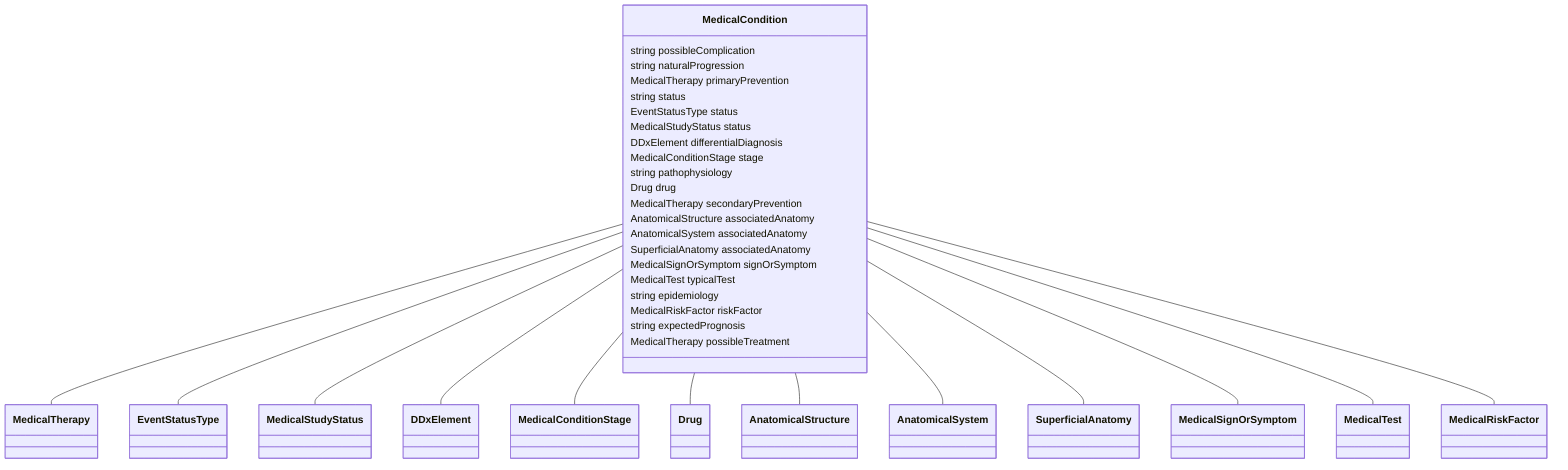 classDiagram
  MedicalCondition -- MedicalTherapy
  MedicalCondition -- EventStatusType
  MedicalCondition -- MedicalStudyStatus
  MedicalCondition -- DDxElement
  MedicalCondition -- MedicalConditionStage
  MedicalCondition -- Drug
  MedicalCondition -- AnatomicalStructure
  MedicalCondition -- AnatomicalSystem
  MedicalCondition -- SuperficialAnatomy
  MedicalCondition -- MedicalSignOrSymptom
  MedicalCondition -- MedicalTest
  MedicalCondition -- MedicalRiskFactor


class MedicalCondition {

  string possibleComplication
  string naturalProgression
  MedicalTherapy primaryPrevention
  string status
  EventStatusType status
  MedicalStudyStatus status
  DDxElement differentialDiagnosis
  MedicalConditionStage stage
  string pathophysiology
  Drug drug
  MedicalTherapy secondaryPrevention
  AnatomicalStructure associatedAnatomy
  AnatomicalSystem associatedAnatomy
  SuperficialAnatomy associatedAnatomy
  MedicalSignOrSymptom signOrSymptom
  MedicalTest typicalTest
  string epidemiology
  MedicalRiskFactor riskFactor
  string expectedPrognosis
  MedicalTherapy possibleTreatment

 }